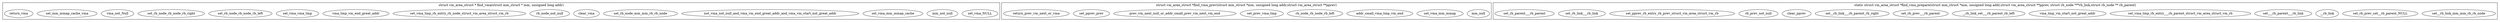 digraph mmap_c{
		subgraph cluster_find_vma{
				label="struct vm_area_struct * find_vma(struct mm_struct * mm, unsigned long addr)";
				set_vma_NULL[label="set_vma_NULL"];
				mm_not_null[label="mm_not_null"];
				set_vma_mm_mmap_cache[label="set_vma_mm_mmap_cache"];
				not_vma_not_null_and_vma_vm_end_great_addr_and_vma_vm_start_not_great_addr[label="not_vma_not_null_and_vma_vm_end_great_addr_and_vma_vm_start_not_great_addr"];
				set_rb_node_mm_mm_rb_rb_node[label="set_rb_node_mm_mm_rb_rb_node"];
				clear_vma[label="clear_vma"];
				rb_node_not_null[label="rb_node_not_null"];
				set_vma_tmp_rb_entry_rb_node_struct_vm_area_struct_vm_rb[label="set_vma_tmp_rb_entry_rb_node_struct_vm_area_struct_vm_rb"];
				vma_tmp_vm_end_great_addr[label="vma_tmp_vm_end_great_addr"];
				set_vma_vma_tmp[label="set_vma_vma_tmp"];
				set_rb_node_rb_node_rb_left[label="set_rb_node_rb_node_rb_left"];
				set_rb_node_rb_node_rb_right[label="set_rb_node_rb_node_rb_right"];
				vma_not_Null[label="vma_not_Null"];
				set_mm_mmap_cache_vma[label="set_mm_mmap_cache_vma"];
				return_vma[label="return_vma"];
		}

		subgraph cluster_find_vma_prev{
			label="struct vm_area_struct *find_vma_prev(struct mm_struct *mm, unsigned long addr,struct vm_area_struct **pprev)";
			mm_null[label="mm_null"];
			set_vma_mm_mmap[label="set_vma_mm_mmap"];
			set_rb_node_mm_mm_rb_rb_node[label="set_rb_node_mm_mm_rb_rb_node"];
			rb_node_not_null[label="rb_node_not_null"];
			set_vma_tmp_rb_entry_rb_node_struct_vm_area_struct_vm_rb[label="set_vma_tmp_rb_entry_rb_node_struct_vm_area_struct_vm_rb"];
			addr_small_vma_tmp_vm_end[label="addr_small_vma_tmp_vm_end"];
			rb_node_rb_node_rb_left[label="rb_node_rb_node_rb_left"];
			set_prev_vma_tmp[label="set_prev_vma_tmp"];
			prev_vm_next_null_or_addr_small_prev_vm_next_vm_end[label="prev_vm_next_null_or_addr_small_prev_vm_next_vm_end"];
			set_rb_node_rb_node_rb_right[label="set_rb_node_rb_node_rb_right"];
			set_pprev_prev[label="set_pprev_prev"];
			return_prev_vm_next_or_vma[label="return_prev_vm_next_or_vma"];
		}

		subgraph cluster_find_vma_prepare{
			label="static struct vm_area_struct *find_vma_prepare(struct mm_struct *mm, unsigned long addr,struct vm_area_struct **pprev, struct rb_node ***rb_link,struct rb_node ** rb_parent)";
			set__rb_link_mm_mm_rb_rb_node[label="set__rb_link_mm_mm_rb_rb_node"];
			set_rb_prev_set__rb_parent_NULL[label="set_rb_prev_set__rb_parent_NULL"];
			clear_vma[label="clear_vma"];
			__rb_link[label="__rb_link"];
			set___rb_parent___rb_link[label="set___rb_parent___rb_link"];
			set_vma_tmp_rb_entry___rb_parent_struct_vm_area_struct_vm_rb[label="set_vma_tmp_rb_entry___rb_parent_struct_vm_area_struct_vm_rb"];
			vma_tmp_vm_end_great_addr[label="vma_tmp_vm_end_great_addr"];
			set_vma_vma_tmp[label="set_vma_vma_tmp"];
			vma_tmp_vm_start_not_great_addr[label="vma_tmp_vm_start_not_great_addr"];
			return_vma[label="return_vma"];
			set___rb_link___rb_parent_rb_left[label="__rb_link_set___rb_parent_rb_left"];
			set_rb_prev___rb_parent[label="set_rb_prev___rb_parent"];
			set__rb_link___rb_parent_rb_right[label="set__rb_link___rb_parent_rb_right"];
			clear_pprev[label="clear_pprev"];
			rb_prev_not_null[label="rb_prev_not_null"];
			set_pprev_rb_entry_rb_prev_struct_vm_area_struct_vm_rb[label="set_pprev_rb_entry_rb_prev_struct_vm_area_struct_vm_rb"];
			set_rb_link___rb_link[label="set_rb_link___rb_link"];
			set_rb_parent___rb_parent[label="set_rb_parent___rb_parent"];
			return_vma[label="return_vma"];
		}
}
